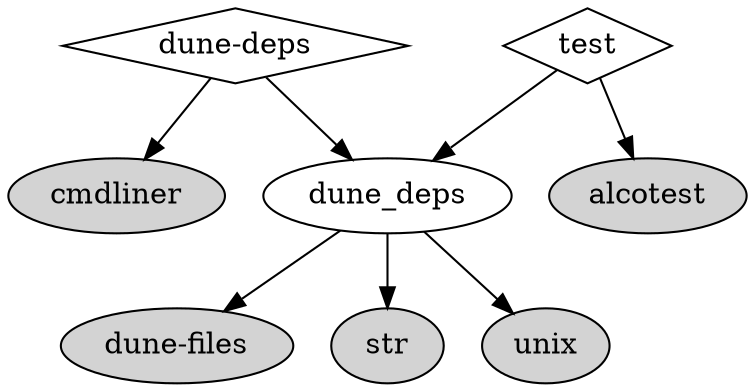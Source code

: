 digraph {
  "exe:src/bin/dune:0" [label="dune-deps",shape=diamond]
  "exe:src/test/dune:0" [label="test",shape=diamond]
  "lib:alcotest" [label="alcotest",style=filled]
  "lib:cmdliner" [label="cmdliner",style=filled]
  "lib:dune-files" [label="dune-files",style=filled]
  "lib:dune_deps" [label="dune_deps"]
  "lib:str" [label="str",style=filled]
  "lib:unix" [label="unix",style=filled]
  "exe:src/bin/dune:0" -> "lib:dune_deps"
  "exe:src/bin/dune:0" -> "lib:cmdliner"
  "exe:src/test/dune:0" -> "lib:dune_deps"
  "exe:src/test/dune:0" -> "lib:alcotest"
  "lib:dune_deps" -> "lib:dune-files"
  "lib:dune_deps" -> "lib:str"
  "lib:dune_deps" -> "lib:unix"
}
